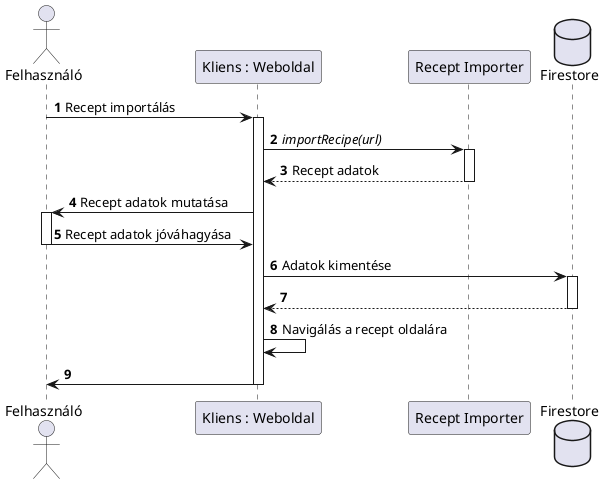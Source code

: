 @startuml clientRecipeImport
autonumber

actor "Felhasználó" as user

participant "Kliens : Weboldal" as client

participant "Recept Importer" as func

database "Firestore" as db


user -> client : Recept importálás
activate client

client -> func : <i>importRecipe(url)
activate func

client <-- func : Recept adatok
deactivate func

user <- client : Recept adatok mutatása
activate user

user -> client : Recept adatok jóváhagyása
deactivate user

client -> db : Adatok kimentése
activate db

client <-- db
deactivate db

client -> client : Navigálás a recept oldalára

user <- client
deactivate client


@enduml